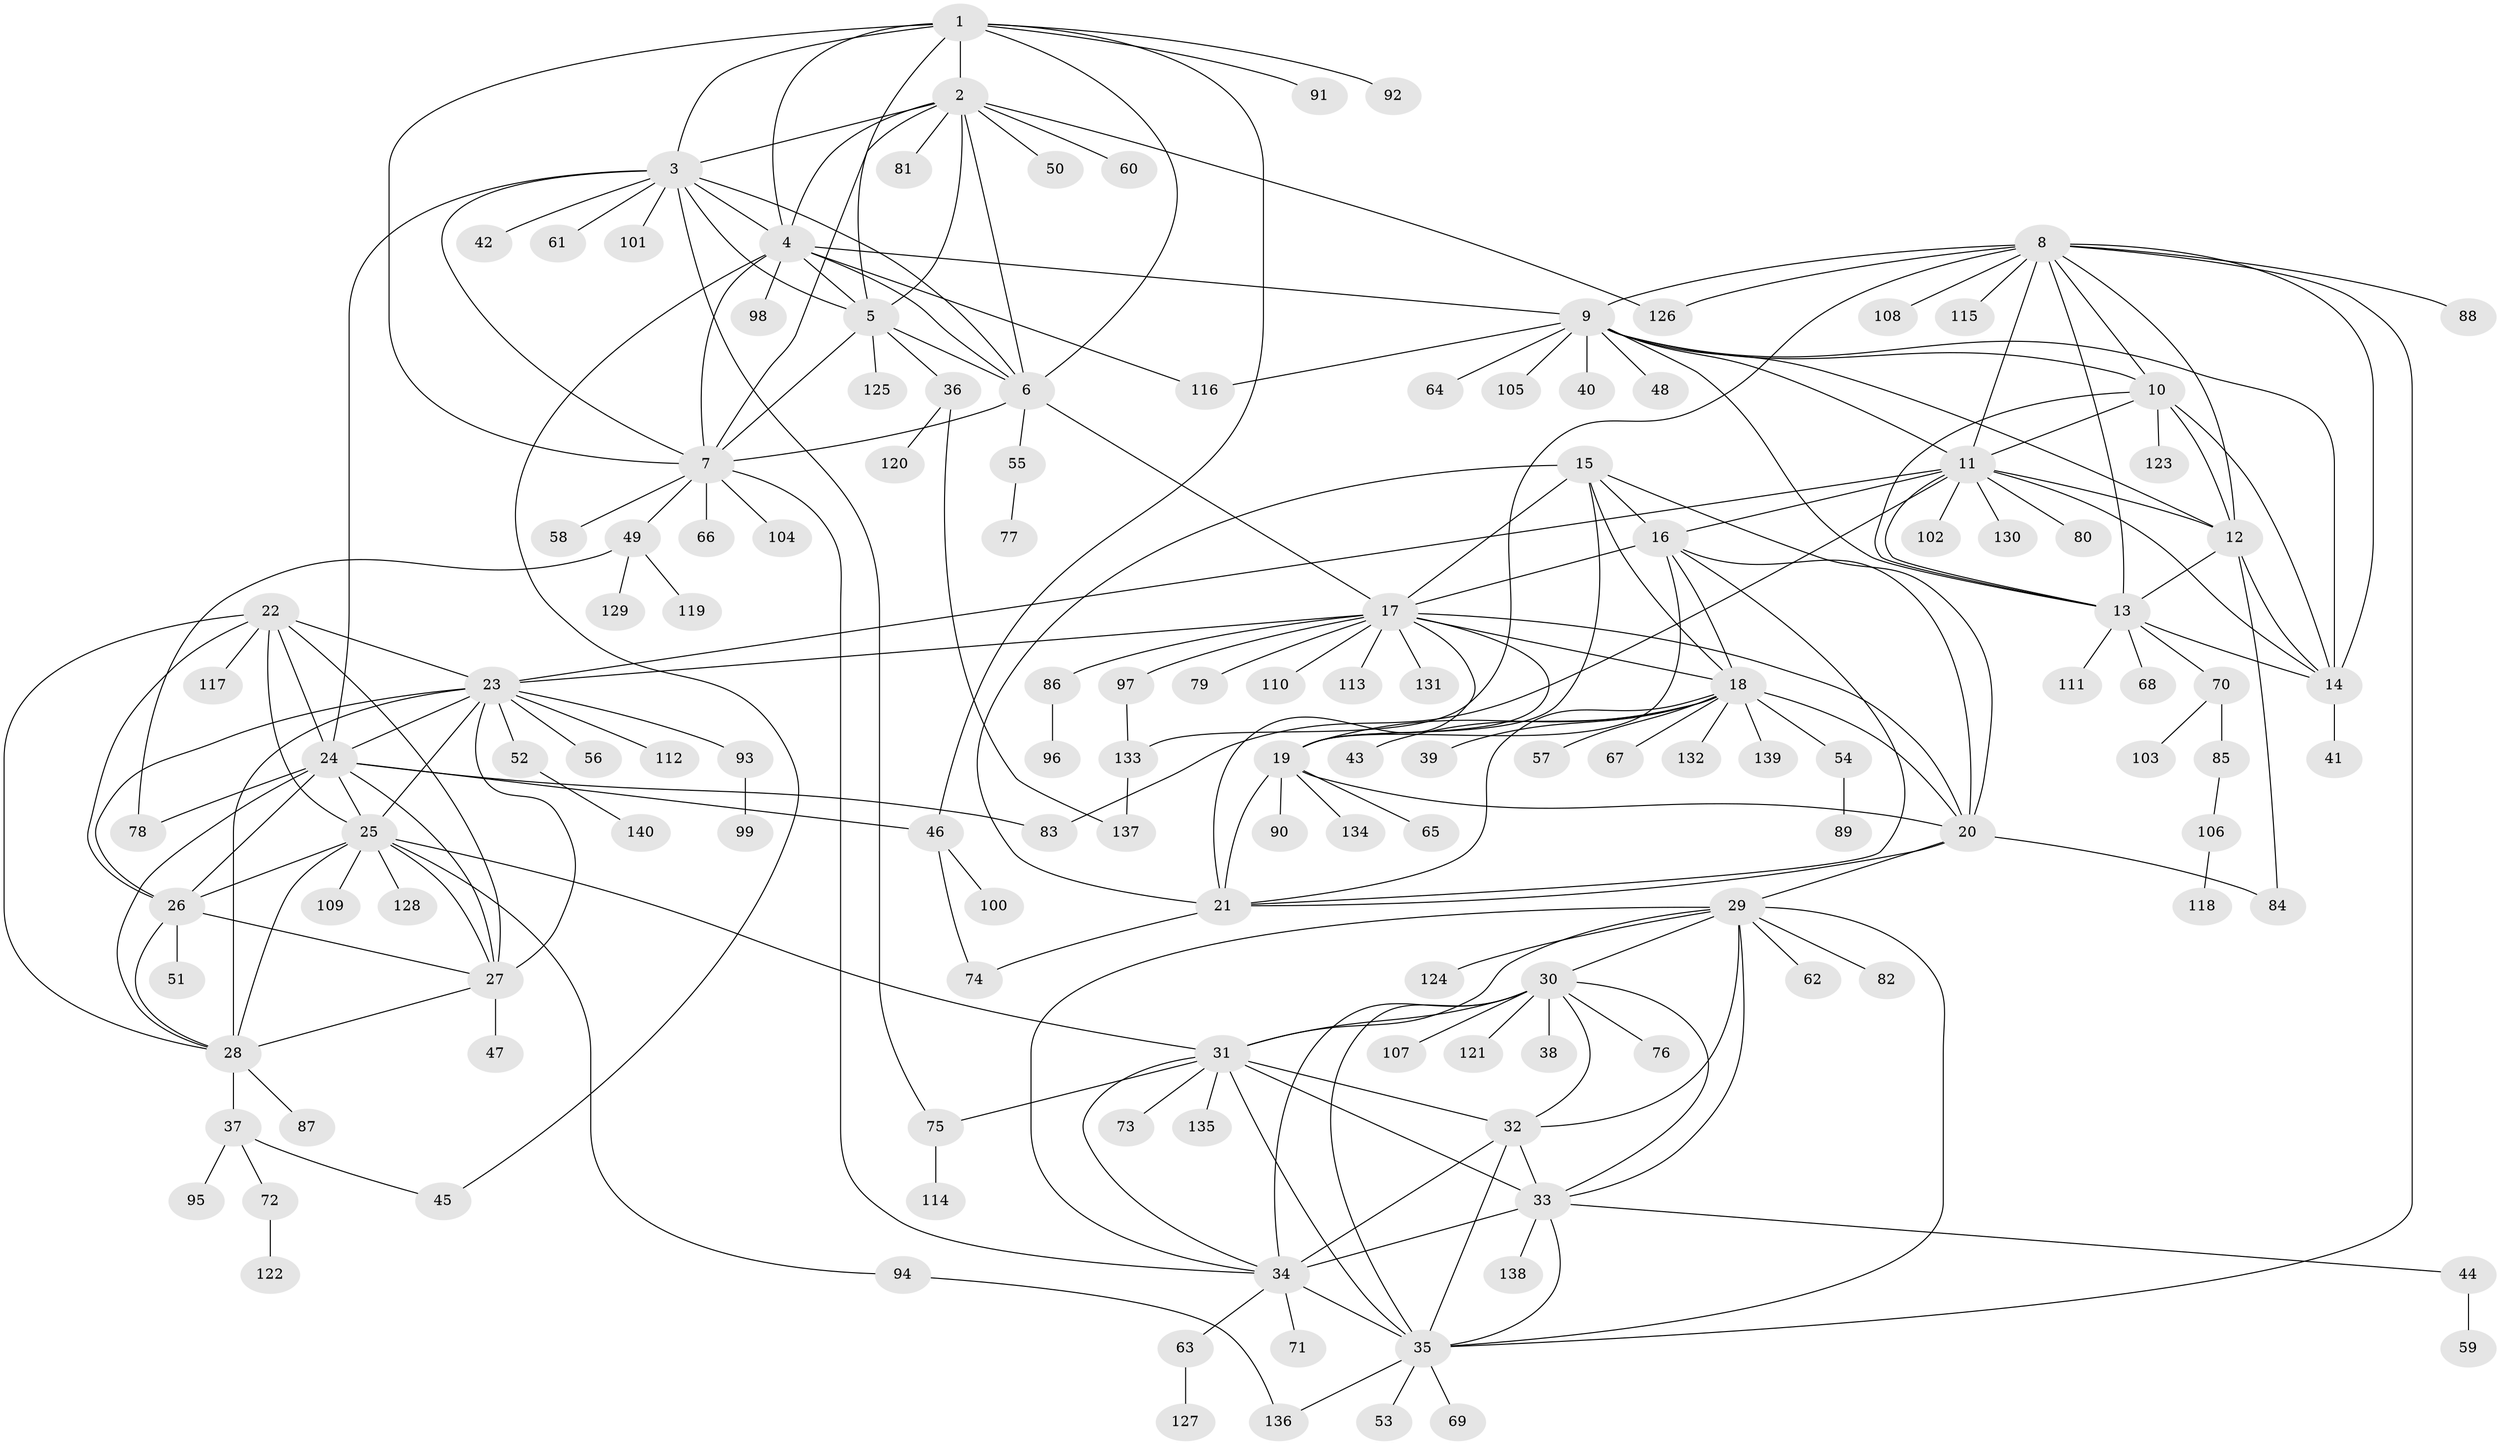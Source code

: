 // Generated by graph-tools (version 1.1) at 2025/50/03/09/25 03:50:37]
// undirected, 140 vertices, 232 edges
graph export_dot {
graph [start="1"]
  node [color=gray90,style=filled];
  1;
  2;
  3;
  4;
  5;
  6;
  7;
  8;
  9;
  10;
  11;
  12;
  13;
  14;
  15;
  16;
  17;
  18;
  19;
  20;
  21;
  22;
  23;
  24;
  25;
  26;
  27;
  28;
  29;
  30;
  31;
  32;
  33;
  34;
  35;
  36;
  37;
  38;
  39;
  40;
  41;
  42;
  43;
  44;
  45;
  46;
  47;
  48;
  49;
  50;
  51;
  52;
  53;
  54;
  55;
  56;
  57;
  58;
  59;
  60;
  61;
  62;
  63;
  64;
  65;
  66;
  67;
  68;
  69;
  70;
  71;
  72;
  73;
  74;
  75;
  76;
  77;
  78;
  79;
  80;
  81;
  82;
  83;
  84;
  85;
  86;
  87;
  88;
  89;
  90;
  91;
  92;
  93;
  94;
  95;
  96;
  97;
  98;
  99;
  100;
  101;
  102;
  103;
  104;
  105;
  106;
  107;
  108;
  109;
  110;
  111;
  112;
  113;
  114;
  115;
  116;
  117;
  118;
  119;
  120;
  121;
  122;
  123;
  124;
  125;
  126;
  127;
  128;
  129;
  130;
  131;
  132;
  133;
  134;
  135;
  136;
  137;
  138;
  139;
  140;
  1 -- 2;
  1 -- 3;
  1 -- 4;
  1 -- 5;
  1 -- 6;
  1 -- 7;
  1 -- 46;
  1 -- 91;
  1 -- 92;
  2 -- 3;
  2 -- 4;
  2 -- 5;
  2 -- 6;
  2 -- 7;
  2 -- 50;
  2 -- 60;
  2 -- 81;
  2 -- 126;
  3 -- 4;
  3 -- 5;
  3 -- 6;
  3 -- 7;
  3 -- 24;
  3 -- 42;
  3 -- 61;
  3 -- 75;
  3 -- 101;
  4 -- 5;
  4 -- 6;
  4 -- 7;
  4 -- 9;
  4 -- 45;
  4 -- 98;
  4 -- 116;
  5 -- 6;
  5 -- 7;
  5 -- 36;
  5 -- 125;
  6 -- 7;
  6 -- 17;
  6 -- 55;
  7 -- 34;
  7 -- 49;
  7 -- 58;
  7 -- 66;
  7 -- 104;
  8 -- 9;
  8 -- 10;
  8 -- 11;
  8 -- 12;
  8 -- 13;
  8 -- 14;
  8 -- 35;
  8 -- 88;
  8 -- 108;
  8 -- 115;
  8 -- 126;
  8 -- 133;
  9 -- 10;
  9 -- 11;
  9 -- 12;
  9 -- 13;
  9 -- 14;
  9 -- 40;
  9 -- 48;
  9 -- 64;
  9 -- 105;
  9 -- 116;
  10 -- 11;
  10 -- 12;
  10 -- 13;
  10 -- 14;
  10 -- 123;
  11 -- 12;
  11 -- 13;
  11 -- 14;
  11 -- 16;
  11 -- 23;
  11 -- 80;
  11 -- 83;
  11 -- 102;
  11 -- 130;
  12 -- 13;
  12 -- 14;
  12 -- 84;
  13 -- 14;
  13 -- 68;
  13 -- 70;
  13 -- 111;
  14 -- 41;
  15 -- 16;
  15 -- 17;
  15 -- 18;
  15 -- 19;
  15 -- 20;
  15 -- 21;
  16 -- 17;
  16 -- 18;
  16 -- 19;
  16 -- 20;
  16 -- 21;
  17 -- 18;
  17 -- 19;
  17 -- 20;
  17 -- 21;
  17 -- 23;
  17 -- 79;
  17 -- 86;
  17 -- 97;
  17 -- 110;
  17 -- 113;
  17 -- 131;
  18 -- 19;
  18 -- 20;
  18 -- 21;
  18 -- 39;
  18 -- 43;
  18 -- 54;
  18 -- 57;
  18 -- 67;
  18 -- 132;
  18 -- 139;
  19 -- 20;
  19 -- 21;
  19 -- 65;
  19 -- 90;
  19 -- 134;
  20 -- 21;
  20 -- 29;
  20 -- 84;
  21 -- 74;
  22 -- 23;
  22 -- 24;
  22 -- 25;
  22 -- 26;
  22 -- 27;
  22 -- 28;
  22 -- 117;
  23 -- 24;
  23 -- 25;
  23 -- 26;
  23 -- 27;
  23 -- 28;
  23 -- 52;
  23 -- 56;
  23 -- 93;
  23 -- 112;
  24 -- 25;
  24 -- 26;
  24 -- 27;
  24 -- 28;
  24 -- 46;
  24 -- 78;
  24 -- 83;
  25 -- 26;
  25 -- 27;
  25 -- 28;
  25 -- 31;
  25 -- 94;
  25 -- 109;
  25 -- 128;
  26 -- 27;
  26 -- 28;
  26 -- 51;
  27 -- 28;
  27 -- 47;
  28 -- 37;
  28 -- 87;
  29 -- 30;
  29 -- 31;
  29 -- 32;
  29 -- 33;
  29 -- 34;
  29 -- 35;
  29 -- 62;
  29 -- 82;
  29 -- 124;
  30 -- 31;
  30 -- 32;
  30 -- 33;
  30 -- 34;
  30 -- 35;
  30 -- 38;
  30 -- 76;
  30 -- 107;
  30 -- 121;
  31 -- 32;
  31 -- 33;
  31 -- 34;
  31 -- 35;
  31 -- 73;
  31 -- 75;
  31 -- 135;
  32 -- 33;
  32 -- 34;
  32 -- 35;
  33 -- 34;
  33 -- 35;
  33 -- 44;
  33 -- 138;
  34 -- 35;
  34 -- 63;
  34 -- 71;
  35 -- 53;
  35 -- 69;
  35 -- 136;
  36 -- 120;
  36 -- 137;
  37 -- 45;
  37 -- 72;
  37 -- 95;
  44 -- 59;
  46 -- 74;
  46 -- 100;
  49 -- 78;
  49 -- 119;
  49 -- 129;
  52 -- 140;
  54 -- 89;
  55 -- 77;
  63 -- 127;
  70 -- 85;
  70 -- 103;
  72 -- 122;
  75 -- 114;
  85 -- 106;
  86 -- 96;
  93 -- 99;
  94 -- 136;
  97 -- 133;
  106 -- 118;
  133 -- 137;
}
